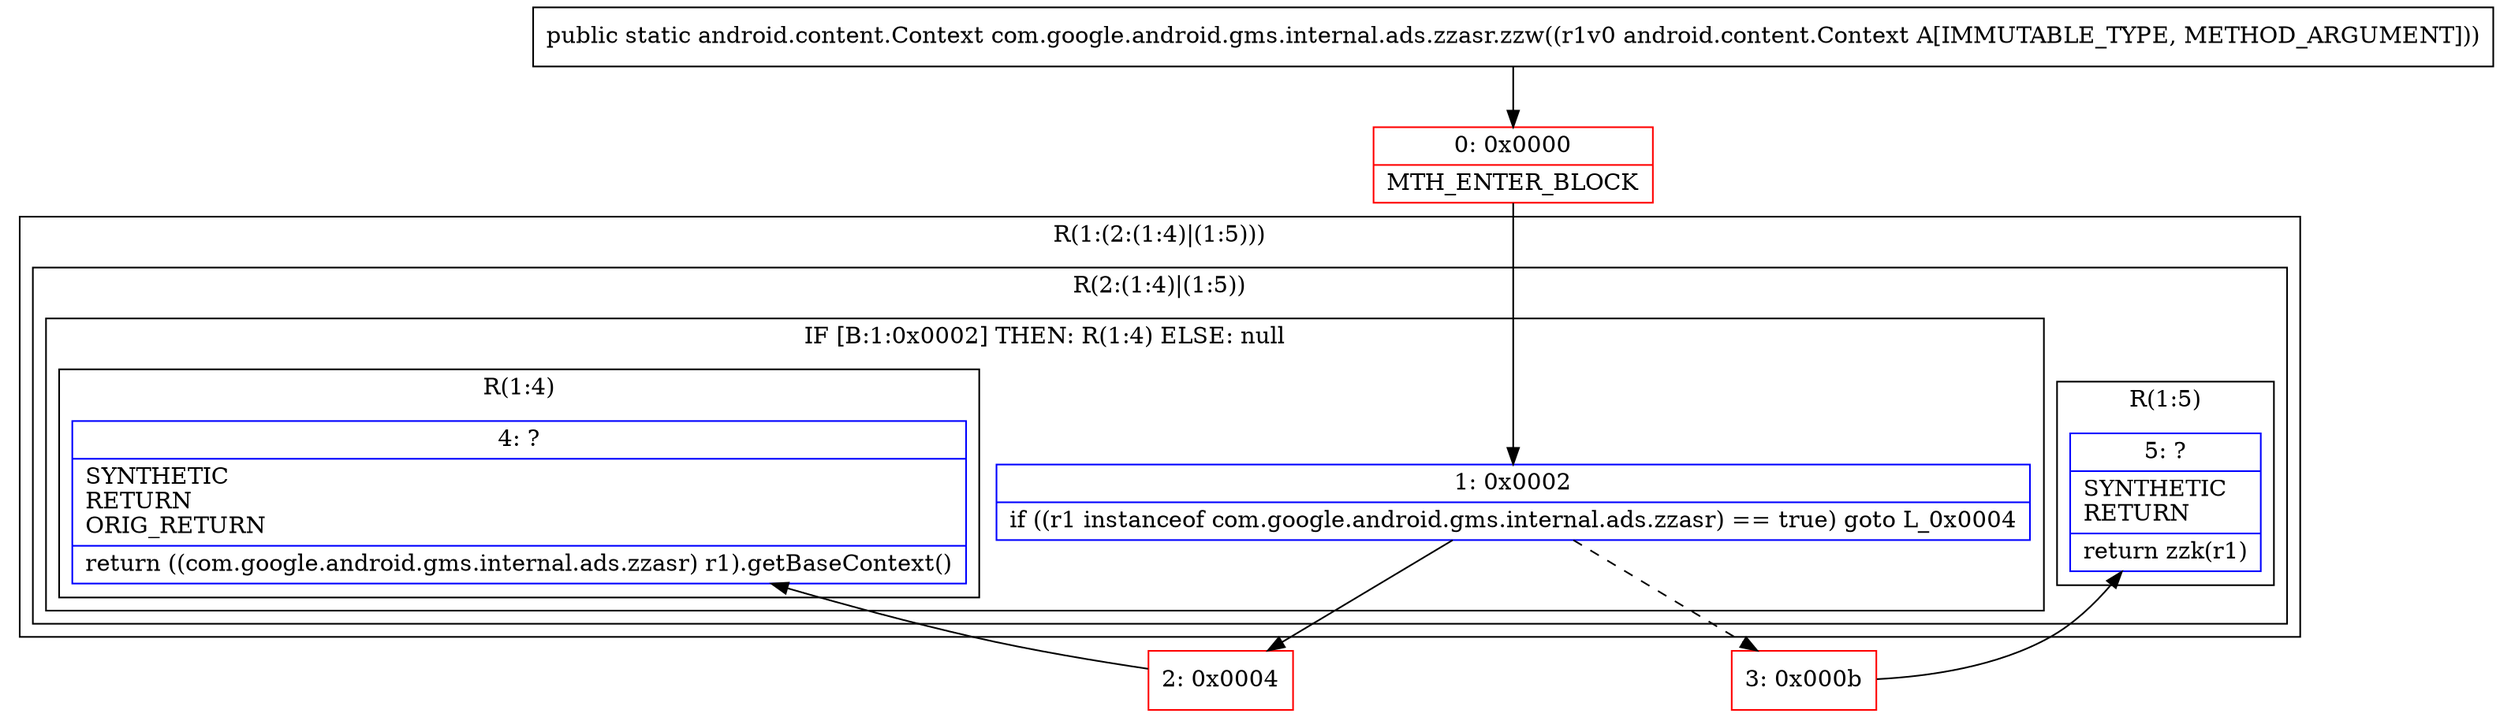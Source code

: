 digraph "CFG forcom.google.android.gms.internal.ads.zzasr.zzw(Landroid\/content\/Context;)Landroid\/content\/Context;" {
subgraph cluster_Region_668425306 {
label = "R(1:(2:(1:4)|(1:5)))";
node [shape=record,color=blue];
subgraph cluster_Region_2033013175 {
label = "R(2:(1:4)|(1:5))";
node [shape=record,color=blue];
subgraph cluster_IfRegion_1750580127 {
label = "IF [B:1:0x0002] THEN: R(1:4) ELSE: null";
node [shape=record,color=blue];
Node_1 [shape=record,label="{1\:\ 0x0002|if ((r1 instanceof com.google.android.gms.internal.ads.zzasr) == true) goto L_0x0004\l}"];
subgraph cluster_Region_2005389080 {
label = "R(1:4)";
node [shape=record,color=blue];
Node_4 [shape=record,label="{4\:\ ?|SYNTHETIC\lRETURN\lORIG_RETURN\l|return ((com.google.android.gms.internal.ads.zzasr) r1).getBaseContext()\l}"];
}
}
subgraph cluster_Region_1789880382 {
label = "R(1:5)";
node [shape=record,color=blue];
Node_5 [shape=record,label="{5\:\ ?|SYNTHETIC\lRETURN\l|return zzk(r1)\l}"];
}
}
}
Node_0 [shape=record,color=red,label="{0\:\ 0x0000|MTH_ENTER_BLOCK\l}"];
Node_2 [shape=record,color=red,label="{2\:\ 0x0004}"];
Node_3 [shape=record,color=red,label="{3\:\ 0x000b}"];
MethodNode[shape=record,label="{public static android.content.Context com.google.android.gms.internal.ads.zzasr.zzw((r1v0 android.content.Context A[IMMUTABLE_TYPE, METHOD_ARGUMENT])) }"];
MethodNode -> Node_0;
Node_1 -> Node_2;
Node_1 -> Node_3[style=dashed];
Node_0 -> Node_1;
Node_2 -> Node_4;
Node_3 -> Node_5;
}

